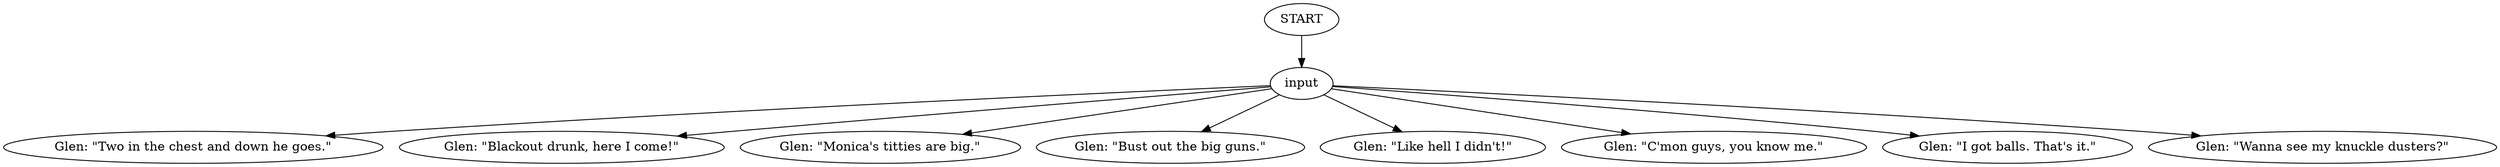 # WHIRLING F1 / GLEN barks
# Glen barks:
# ==================================================
digraph G {
	  0 [label="START"];
	  1 [label="input"];
	  2 [label="Glen: \"Two in the chest and down he goes.\""];
	  3 [label="Glen: \"Blackout drunk, here I come!\""];
	  4 [label="Glen: \"Monica's titties are big.\""];
	  5 [label="Glen: \"Bust out the big guns.\""];
	  6 [label="Glen: \"Like hell I didn't!\""];
	  8 [label="Glen: \"C'mon guys, you know me.\""];
	  9 [label="Glen: \"I got balls. That's it.\""];
	  10 [label="Glen: \"Wanna see my knuckle dusters?\""];
	  0 -> 1
	  1 -> 2
	  1 -> 3
	  1 -> 4
	  1 -> 5
	  1 -> 6
	  1 -> 8
	  1 -> 9
	  1 -> 10
}

